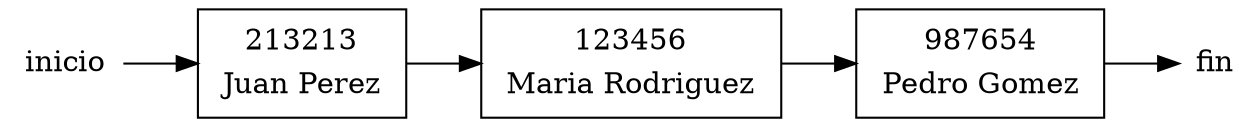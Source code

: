 digraph cola {
    rankdir=LR;
    node [shape=record];

    // Nodo inicial
    head [shape=none, label="inicio", style=bold, height=0, width=0];

    // Nodo final
    tail [shape=none, label="fin", style=bold, height=0, width=0];

    // Nodos de los estudiantes
    a [label=<<TABLE border="0"><TR><TD ALIGN="CENTER">213213</TD></TR><TR><TD ALIGN="CENTER">Juan Perez</TD></TR></TABLE>>];
    b [label=<<TABLE border="0"><TR><TD ALIGN="CENTER">123456</TD></TR><TR><TD ALIGN="CENTER">Maria Rodriguez</TD></TR></TABLE>>];
    c [label=<<TABLE border="0"><TR><TD ALIGN="CENTER">987654</TD></TR><TR><TD ALIGN="CENTER">Pedro Gomez</TD></TR></TABLE>>];

    // Enlaces
    head -> a;
    a -> b;
    b -> c;
    c -> tail;
}